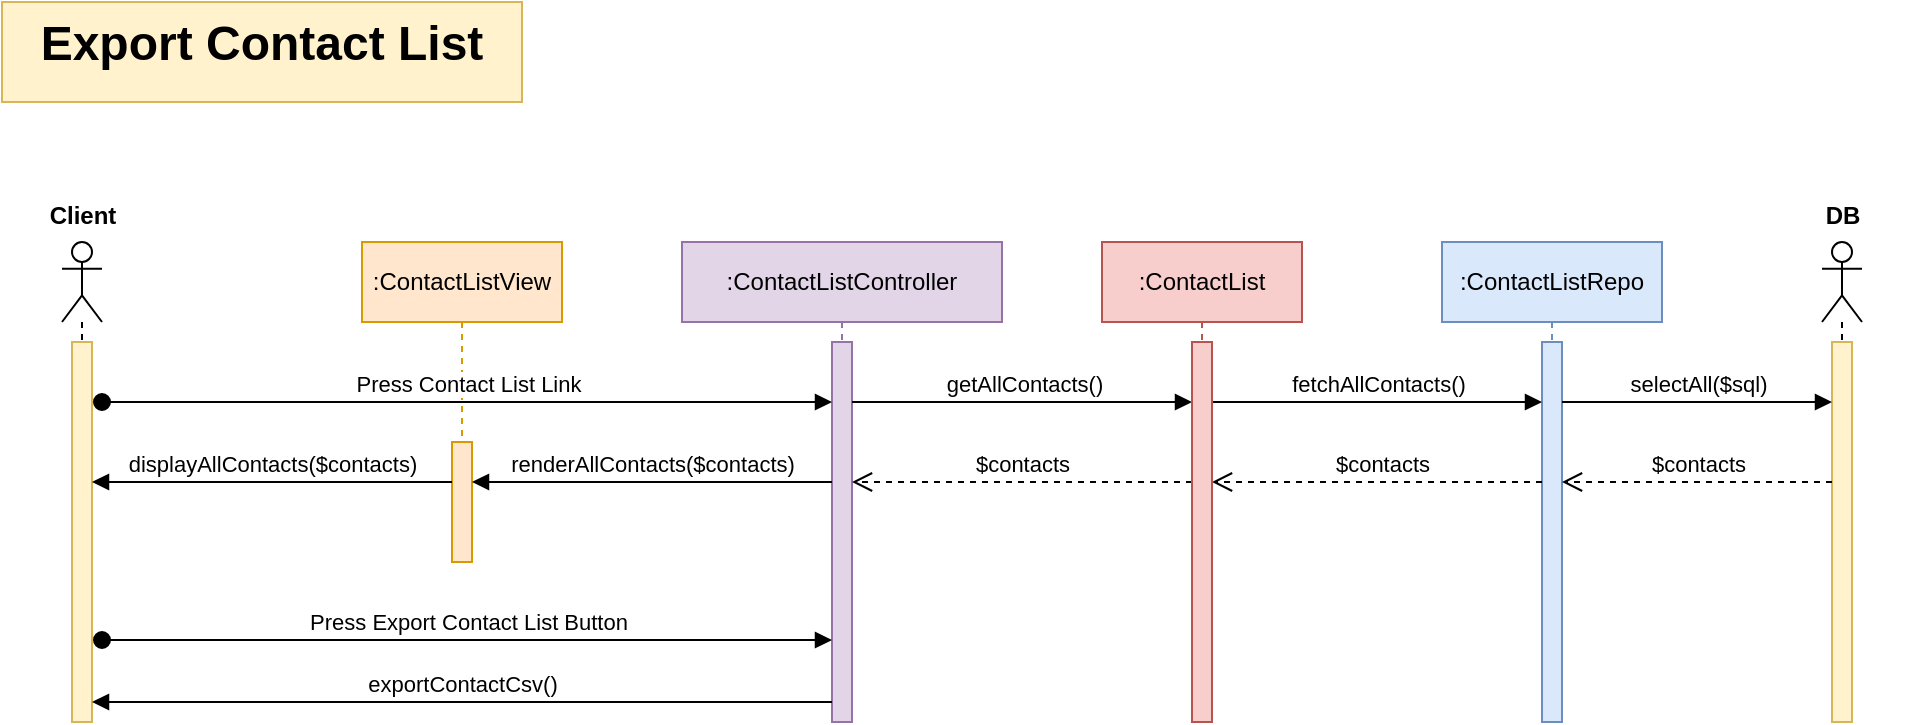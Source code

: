 <mxfile version="24.7.5">
  <diagram name="Page-1" id="2YBvvXClWsGukQMizWep">
    <mxGraphModel dx="1038" dy="623" grid="1" gridSize="10" guides="1" tooltips="1" connect="1" arrows="1" fold="1" page="1" pageScale="1" pageWidth="1100" pageHeight="850" math="0" shadow="0">
      <root>
        <mxCell id="0" />
        <mxCell id="1" parent="0" />
        <mxCell id="8JbK2fZqOktujpmfCToJ-1" value="&lt;h1 style=&quot;margin-top: 0px;&quot;&gt;Export Contact List&lt;/h1&gt;" style="text;html=1;whiteSpace=wrap;overflow=hidden;rounded=0;align=center;fillColor=#fff2cc;strokeColor=#d6b656;" parent="1" vertex="1">
          <mxGeometry x="40" y="40" width="260" height="50" as="geometry" />
        </mxCell>
        <mxCell id="8JbK2fZqOktujpmfCToJ-2" value="" style="shape=umlLifeline;perimeter=lifelinePerimeter;whiteSpace=wrap;html=1;container=1;dropTarget=0;collapsible=0;recursiveResize=0;outlineConnect=0;portConstraint=eastwest;newEdgeStyle={&quot;curved&quot;:0,&quot;rounded&quot;:0};participant=umlActor;" parent="1" vertex="1">
          <mxGeometry x="70" y="160" width="20" height="240" as="geometry" />
        </mxCell>
        <mxCell id="8JbK2fZqOktujpmfCToJ-21" value="" style="html=1;points=[[0,0,0,0,5],[0,1,0,0,-5],[1,0,0,0,5],[1,1,0,0,-5]];perimeter=orthogonalPerimeter;outlineConnect=0;targetShapes=umlLifeline;portConstraint=eastwest;newEdgeStyle={&quot;curved&quot;:0,&quot;rounded&quot;:0};fillColor=#fff2cc;strokeColor=#d6b656;" parent="8JbK2fZqOktujpmfCToJ-2" vertex="1">
          <mxGeometry x="5" y="50" width="10" height="190" as="geometry" />
        </mxCell>
        <mxCell id="8JbK2fZqOktujpmfCToJ-3" value="" style="shape=umlLifeline;perimeter=lifelinePerimeter;whiteSpace=wrap;html=1;container=1;dropTarget=0;collapsible=0;recursiveResize=0;outlineConnect=0;portConstraint=eastwest;newEdgeStyle={&quot;curved&quot;:0,&quot;rounded&quot;:0};participant=umlActor;" parent="1" vertex="1">
          <mxGeometry x="950" y="160" width="20" height="240" as="geometry" />
        </mxCell>
        <mxCell id="8JbK2fZqOktujpmfCToJ-27" value="" style="html=1;points=[[0,0,0,0,5],[0,1,0,0,-5],[1,0,0,0,5],[1,1,0,0,-5]];perimeter=orthogonalPerimeter;outlineConnect=0;targetShapes=umlLifeline;portConstraint=eastwest;newEdgeStyle={&quot;curved&quot;:0,&quot;rounded&quot;:0};fillColor=#fff2cc;strokeColor=#d6b656;" parent="8JbK2fZqOktujpmfCToJ-3" vertex="1">
          <mxGeometry x="5" y="50" width="10" height="190" as="geometry" />
        </mxCell>
        <mxCell id="8JbK2fZqOktujpmfCToJ-4" value="Client" style="text;align=center;fontStyle=1;verticalAlign=middle;spacingLeft=3;spacingRight=3;strokeColor=none;rotatable=0;points=[[0,0.5],[1,0.5]];portConstraint=eastwest;html=1;" parent="1" vertex="1">
          <mxGeometry x="40" y="134" width="80" height="26" as="geometry" />
        </mxCell>
        <mxCell id="8JbK2fZqOktujpmfCToJ-5" value="DB" style="text;align=center;fontStyle=1;verticalAlign=middle;spacingLeft=3;spacingRight=3;strokeColor=none;rotatable=0;points=[[0,0.5],[1,0.5]];portConstraint=eastwest;html=1;" parent="1" vertex="1">
          <mxGeometry x="920" y="134" width="80" height="26" as="geometry" />
        </mxCell>
        <mxCell id="8JbK2fZqOktujpmfCToJ-6" value=":ContactListView" style="shape=umlLifeline;perimeter=lifelinePerimeter;whiteSpace=wrap;html=1;container=1;dropTarget=0;collapsible=0;recursiveResize=0;outlineConnect=0;portConstraint=eastwest;newEdgeStyle={&quot;curved&quot;:0,&quot;rounded&quot;:0};fillColor=#ffe6cc;strokeColor=#d79b00;" parent="1" vertex="1">
          <mxGeometry x="220" y="160" width="100" height="160" as="geometry" />
        </mxCell>
        <mxCell id="8JbK2fZqOktujpmfCToJ-22" value="" style="html=1;points=[[0,0,0,0,5],[0,1,0,0,-5],[1,0,0,0,5],[1,1,0,0,-5]];perimeter=orthogonalPerimeter;outlineConnect=0;targetShapes=umlLifeline;portConstraint=eastwest;newEdgeStyle={&quot;curved&quot;:0,&quot;rounded&quot;:0};fillColor=#ffe6cc;strokeColor=#d79b00;" parent="8JbK2fZqOktujpmfCToJ-6" vertex="1">
          <mxGeometry x="45" y="100" width="10" height="60" as="geometry" />
        </mxCell>
        <mxCell id="8JbK2fZqOktujpmfCToJ-7" value=":ContactListController" style="shape=umlLifeline;perimeter=lifelinePerimeter;whiteSpace=wrap;html=1;container=1;dropTarget=0;collapsible=0;recursiveResize=0;outlineConnect=0;portConstraint=eastwest;newEdgeStyle={&quot;curved&quot;:0,&quot;rounded&quot;:0};fillColor=#e1d5e7;strokeColor=#9673a6;" parent="1" vertex="1">
          <mxGeometry x="380" y="160" width="160" height="240" as="geometry" />
        </mxCell>
        <mxCell id="8JbK2fZqOktujpmfCToJ-23" value="" style="html=1;points=[[0,0,0,0,5],[0,1,0,0,-5],[1,0,0,0,5],[1,1,0,0,-5]];perimeter=orthogonalPerimeter;outlineConnect=0;targetShapes=umlLifeline;portConstraint=eastwest;newEdgeStyle={&quot;curved&quot;:0,&quot;rounded&quot;:0};fillColor=#e1d5e7;strokeColor=#9673a6;" parent="8JbK2fZqOktujpmfCToJ-7" vertex="1">
          <mxGeometry x="75" y="50" width="10" height="190" as="geometry" />
        </mxCell>
        <mxCell id="8JbK2fZqOktujpmfCToJ-8" value=":ContactList" style="shape=umlLifeline;perimeter=lifelinePerimeter;whiteSpace=wrap;html=1;container=1;dropTarget=0;collapsible=0;recursiveResize=0;outlineConnect=0;portConstraint=eastwest;newEdgeStyle={&quot;curved&quot;:0,&quot;rounded&quot;:0};fillColor=#f8cecc;strokeColor=#b85450;" parent="1" vertex="1">
          <mxGeometry x="590" y="160" width="100" height="160" as="geometry" />
        </mxCell>
        <mxCell id="8JbK2fZqOktujpmfCToJ-9" value=":ContactListRepo" style="shape=umlLifeline;perimeter=lifelinePerimeter;whiteSpace=wrap;html=1;container=1;dropTarget=0;collapsible=0;recursiveResize=0;outlineConnect=0;portConstraint=eastwest;newEdgeStyle={&quot;curved&quot;:0,&quot;rounded&quot;:0};fillColor=#dae8fc;strokeColor=#6c8ebf;" parent="1" vertex="1">
          <mxGeometry x="760" y="160" width="110" height="240" as="geometry" />
        </mxCell>
        <mxCell id="8JbK2fZqOktujpmfCToJ-26" value="" style="html=1;points=[[0,0,0,0,5],[0,1,0,0,-5],[1,0,0,0,5],[1,1,0,0,-5]];perimeter=orthogonalPerimeter;outlineConnect=0;targetShapes=umlLifeline;portConstraint=eastwest;newEdgeStyle={&quot;curved&quot;:0,&quot;rounded&quot;:0};fillColor=#dae8fc;strokeColor=#6c8ebf;" parent="8JbK2fZqOktujpmfCToJ-9" vertex="1">
          <mxGeometry x="50" y="50" width="10" height="190" as="geometry" />
        </mxCell>
        <mxCell id="8JbK2fZqOktujpmfCToJ-10" value="Press Contact List Link" style="html=1;verticalAlign=bottom;startArrow=oval;startFill=1;endArrow=block;startSize=8;curved=0;rounded=0;" parent="1" target="8JbK2fZqOktujpmfCToJ-23" edge="1">
          <mxGeometry width="60" relative="1" as="geometry">
            <mxPoint x="90" y="240" as="sourcePoint" />
            <mxPoint x="450" y="240" as="targetPoint" />
          </mxGeometry>
        </mxCell>
        <mxCell id="8JbK2fZqOktujpmfCToJ-12" value="getAllContacts()" style="html=1;verticalAlign=bottom;endArrow=block;curved=0;rounded=0;" parent="1" target="8JbK2fZqOktujpmfCToJ-24" edge="1">
          <mxGeometry x="0.003" width="80" relative="1" as="geometry">
            <mxPoint x="465" y="240" as="sourcePoint" />
            <mxPoint x="630" y="240" as="targetPoint" />
            <mxPoint as="offset" />
          </mxGeometry>
        </mxCell>
        <mxCell id="8JbK2fZqOktujpmfCToJ-14" value="fetchAllContacts()" style="html=1;verticalAlign=bottom;endArrow=block;curved=0;rounded=0;" parent="1" edge="1">
          <mxGeometry width="80" relative="1" as="geometry">
            <mxPoint x="645" y="240" as="sourcePoint" />
            <mxPoint x="810" y="240" as="targetPoint" />
          </mxGeometry>
        </mxCell>
        <mxCell id="8JbK2fZqOktujpmfCToJ-15" value="selectAll($sql)" style="html=1;verticalAlign=bottom;endArrow=block;curved=0;rounded=0;" parent="1" target="8JbK2fZqOktujpmfCToJ-27" edge="1">
          <mxGeometry width="80" relative="1" as="geometry">
            <mxPoint x="820" y="240" as="sourcePoint" />
            <mxPoint x="950" y="240" as="targetPoint" />
          </mxGeometry>
        </mxCell>
        <mxCell id="8JbK2fZqOktujpmfCToJ-16" value="$contacts" style="html=1;verticalAlign=bottom;endArrow=open;dashed=1;endSize=8;curved=0;rounded=0;" parent="1" source="8JbK2fZqOktujpmfCToJ-27" edge="1">
          <mxGeometry relative="1" as="geometry">
            <mxPoint x="950" y="280" as="sourcePoint" />
            <mxPoint x="820" y="280" as="targetPoint" />
          </mxGeometry>
        </mxCell>
        <mxCell id="8JbK2fZqOktujpmfCToJ-17" value="$contacts" style="html=1;verticalAlign=bottom;endArrow=open;dashed=1;endSize=8;curved=0;rounded=0;" parent="1" edge="1">
          <mxGeometry y="45" relative="1" as="geometry">
            <mxPoint x="685.306" y="286" as="sourcePoint" />
            <mxPoint x="685.306" y="286" as="targetPoint" />
            <mxPoint x="45" y="-6" as="offset" />
          </mxGeometry>
        </mxCell>
        <mxCell id="8JbK2fZqOktujpmfCToJ-18" value="$contacts" style="html=1;verticalAlign=bottom;endArrow=open;dashed=1;endSize=8;curved=0;rounded=0;" parent="1" edge="1">
          <mxGeometry relative="1" as="geometry">
            <mxPoint x="635" y="280" as="sourcePoint" />
            <mxPoint x="465" y="280" as="targetPoint" />
          </mxGeometry>
        </mxCell>
        <mxCell id="8JbK2fZqOktujpmfCToJ-19" value="renderAllContacts($contacts)" style="html=1;verticalAlign=bottom;endArrow=block;curved=0;rounded=0;" parent="1" edge="1">
          <mxGeometry width="80" relative="1" as="geometry">
            <mxPoint x="455" y="280" as="sourcePoint" />
            <mxPoint x="275" y="280" as="targetPoint" />
          </mxGeometry>
        </mxCell>
        <mxCell id="8JbK2fZqOktujpmfCToJ-20" value="displayAllContacts($contacts)" style="html=1;verticalAlign=bottom;endArrow=block;curved=0;rounded=0;" parent="1" edge="1">
          <mxGeometry width="80" relative="1" as="geometry">
            <mxPoint x="265" y="280" as="sourcePoint" />
            <mxPoint x="85" y="280" as="targetPoint" />
          </mxGeometry>
        </mxCell>
        <mxCell id="8JbK2fZqOktujpmfCToJ-25" value="" style="html=1;verticalAlign=bottom;endArrow=open;dashed=1;endSize=8;curved=0;rounded=0;" parent="1" target="8JbK2fZqOktujpmfCToJ-24" edge="1">
          <mxGeometry relative="1" as="geometry">
            <mxPoint x="810" y="280" as="sourcePoint" />
            <mxPoint x="640" y="280" as="targetPoint" />
          </mxGeometry>
        </mxCell>
        <mxCell id="8JbK2fZqOktujpmfCToJ-24" value="" style="html=1;points=[[0,0,0,0,5],[0,1,0,0,-5],[1,0,0,0,5],[1,1,0,0,-5]];perimeter=orthogonalPerimeter;outlineConnect=0;targetShapes=umlLifeline;portConstraint=eastwest;newEdgeStyle={&quot;curved&quot;:0,&quot;rounded&quot;:0};fillColor=#f8cecc;strokeColor=#b85450;" parent="1" vertex="1">
          <mxGeometry x="635" y="210" width="10" height="190" as="geometry" />
        </mxCell>
        <mxCell id="bK_OMRSn2OEO-TxzuBy2-1" value="Press Export Contact List Button" style="html=1;verticalAlign=bottom;startArrow=oval;startFill=1;endArrow=block;startSize=8;curved=0;rounded=0;" parent="1" edge="1">
          <mxGeometry width="60" relative="1" as="geometry">
            <mxPoint x="90" y="359" as="sourcePoint" />
            <mxPoint x="455" y="359" as="targetPoint" />
          </mxGeometry>
        </mxCell>
        <mxCell id="bK_OMRSn2OEO-TxzuBy2-2" value="exportContactCsv()" style="html=1;verticalAlign=bottom;endArrow=block;curved=0;rounded=0;" parent="1" target="8JbK2fZqOktujpmfCToJ-21" edge="1">
          <mxGeometry width="80" relative="1" as="geometry">
            <mxPoint x="455" y="390" as="sourcePoint" />
            <mxPoint x="90" y="390" as="targetPoint" />
          </mxGeometry>
        </mxCell>
      </root>
    </mxGraphModel>
  </diagram>
</mxfile>
